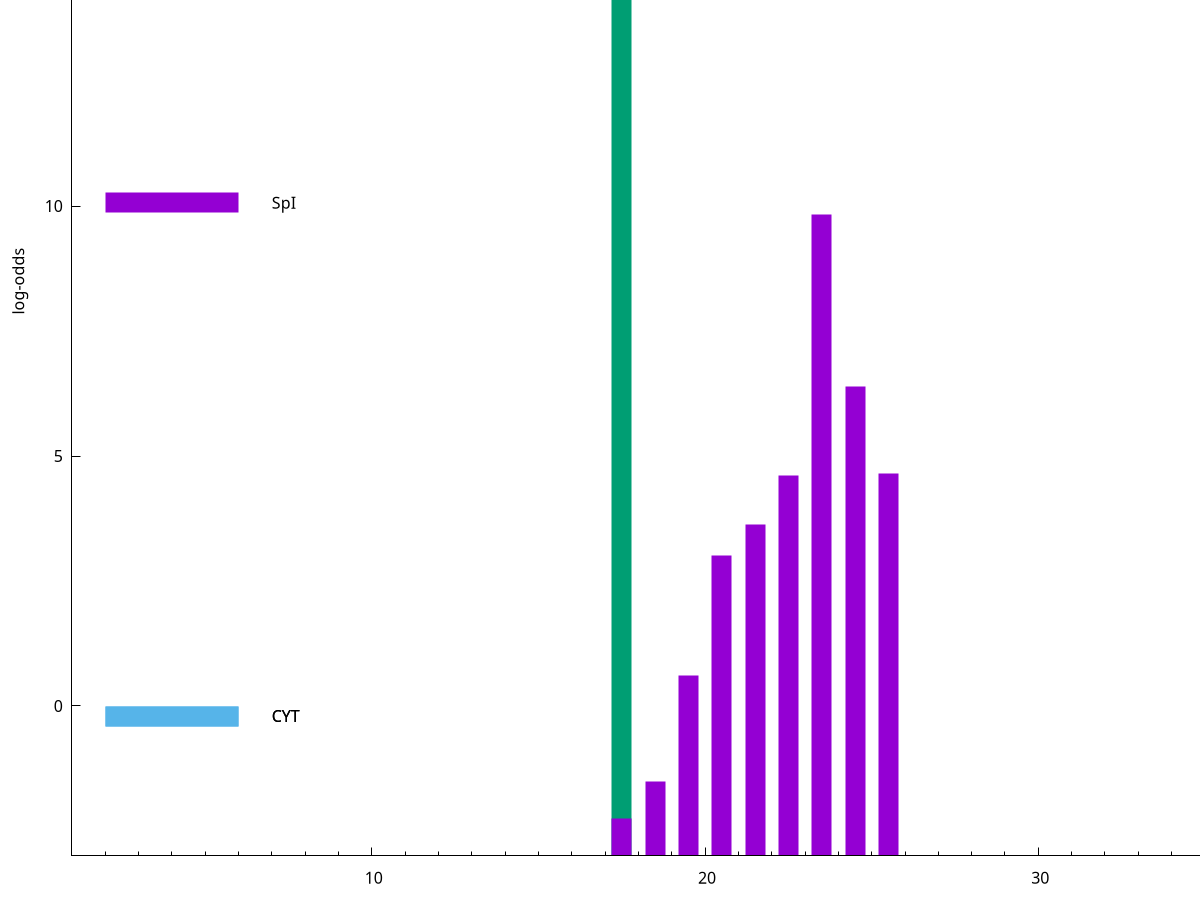 set title "LipoP predictions for SRR4017833.gff"
set size 2., 1.4
set xrange [1:70] 
set mxtics 10
set yrange [-3:20]
set y2range [0:23]
set ylabel "log-odds"
set term postscript eps color solid "Helvetica" 30
set output "SRR4017833.gff1.eps"
set arrow from 2,15.4946 to 6,15.4946 nohead lt 2 lw 20
set label "SpII" at 7,15.4946
set arrow from 2,10.0661 to 6,10.0661 nohead lt 1 lw 20
set label "SpI" at 7,10.0661
set arrow from 2,-0.200913 to 6,-0.200913 nohead lt 3 lw 20
set label "CYT" at 7,-0.200913
set arrow from 2,-0.200913 to 6,-0.200913 nohead lt 3 lw 20
set label "CYT" at 7,-0.200913
set arrow from 2,15.4946 to 6,15.4946 nohead lt 2 lw 20
set label "SpII" at 7,15.4946
# NOTE: The scores below are the log-odds scores with the threshold
# NOTE: subtracted (a hack to make gnuplot make the histogram all
# NOTE: look nice).
plot "-" axes x1y2 title "" with impulses lt 2 lw 20, "-" axes x1y2 title "" with impulses lt 1 lw 20
17.500000 18.494600
e
23.500000 12.839040
24.500000 9.386940
25.500000 7.656440
22.500000 7.612640
21.500000 6.637600
20.500000 6.013770
19.500000 3.607232
18.500000 1.491050
17.500000 0.752750
e
exit
